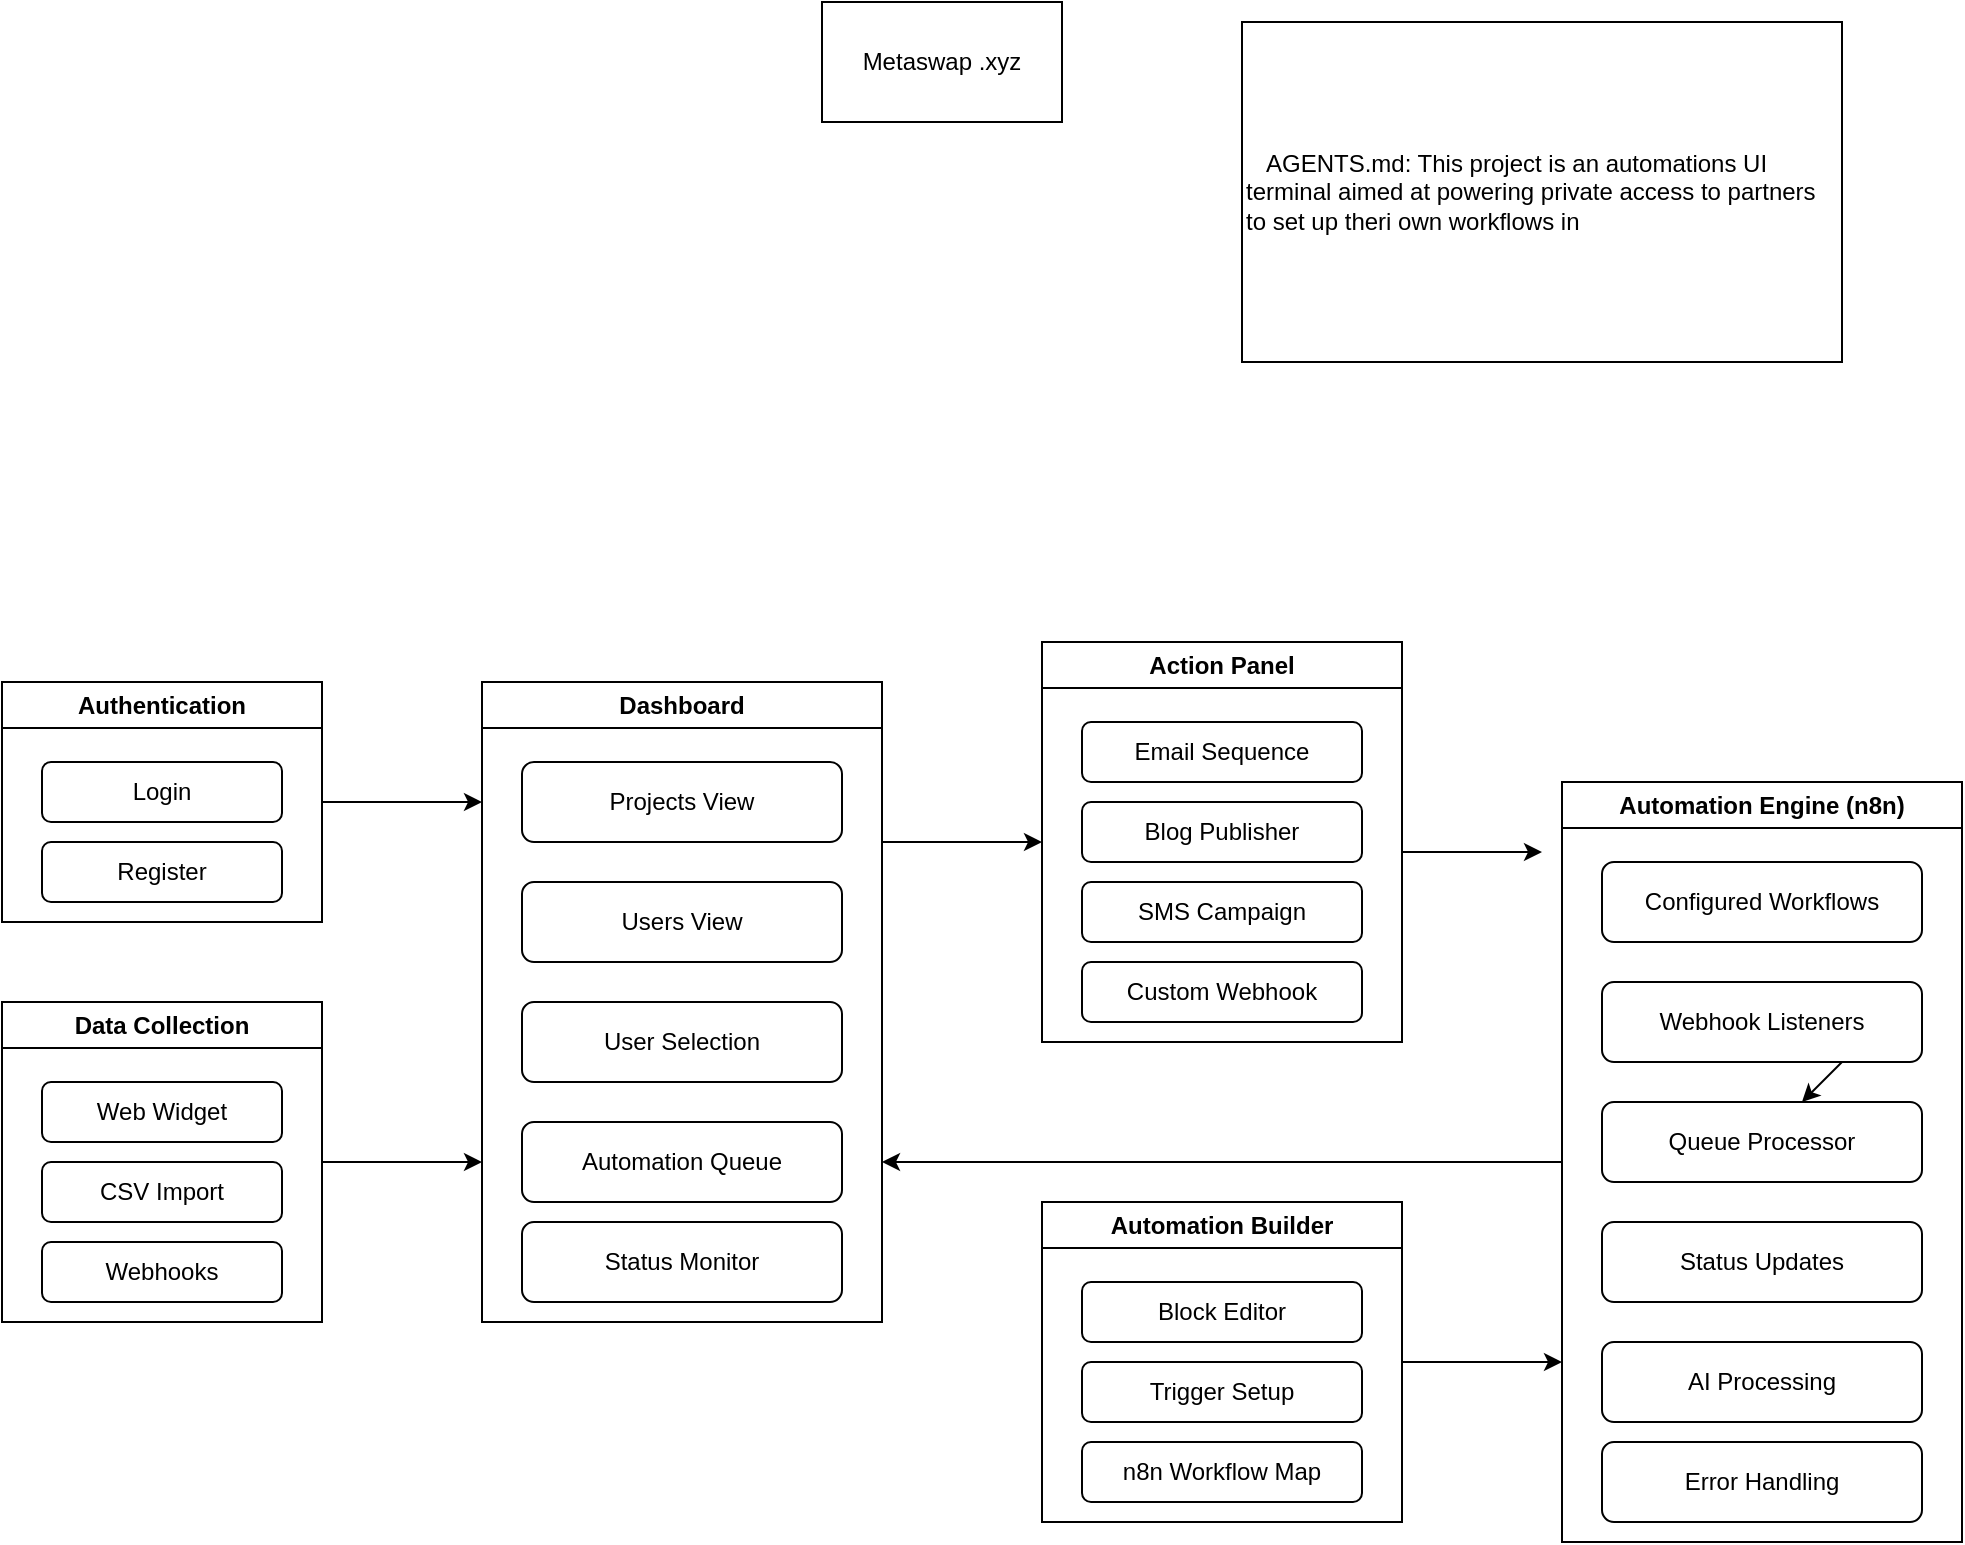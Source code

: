 <mxfile>
    <diagram id="b0cUgEnMSGRHgMmwl2PT" name="Page-1">
        <mxGraphModel dx="629" dy="1478" grid="1" gridSize="10" guides="1" tooltips="1" connect="1" arrows="1" fold="1" page="1" pageScale="1" pageWidth="1100" pageHeight="850" math="0" shadow="0">
            <root>
                <mxCell id="0"/>
                <mxCell id="1" parent="0"/>
                <mxCell id="auth_container" value="Authentication" style="swimlane;whiteSpace=wrap;html=1;startSize=23;" vertex="1" parent="1">
                    <mxGeometry x="40" y="40" width="160" height="120" as="geometry"/>
                </mxCell>
                <mxCell id="login" value="Login" style="rounded=1;whiteSpace=wrap;html=1;" vertex="1" parent="auth_container">
                    <mxGeometry x="20" y="40" width="120" height="30" as="geometry"/>
                </mxCell>
                <mxCell id="register" value="Register" style="rounded=1;whiteSpace=wrap;html=1;" vertex="1" parent="auth_container">
                    <mxGeometry x="20" y="80" width="120" height="30" as="geometry"/>
                </mxCell>
                <mxCell id="data_collection" value="Data Collection" style="swimlane;whiteSpace=wrap;html=1;" vertex="1" parent="1">
                    <mxGeometry x="40" y="200" width="160" height="160" as="geometry"/>
                </mxCell>
                <mxCell id="web_widget" value="Web Widget" style="rounded=1;whiteSpace=wrap;html=1;" vertex="1" parent="data_collection">
                    <mxGeometry x="20" y="40" width="120" height="30" as="geometry"/>
                </mxCell>
                <mxCell id="csv_import" value="CSV Import" style="rounded=1;whiteSpace=wrap;html=1;" vertex="1" parent="data_collection">
                    <mxGeometry x="20" y="80" width="120" height="30" as="geometry"/>
                </mxCell>
                <mxCell id="webhooks" value="Webhooks" style="rounded=1;whiteSpace=wrap;html=1;" vertex="1" parent="data_collection">
                    <mxGeometry x="20" y="120" width="120" height="30" as="geometry"/>
                </mxCell>
                <mxCell id="dashboard" value="Dashboard" style="swimlane;whiteSpace=wrap;html=1;" vertex="1" parent="1">
                    <mxGeometry x="280" y="40" width="200" height="320" as="geometry"/>
                </mxCell>
                <mxCell id="projects" value="Projects View" style="rounded=1;whiteSpace=wrap;html=1;" vertex="1" parent="dashboard">
                    <mxGeometry x="20" y="40" width="160" height="40" as="geometry"/>
                </mxCell>
                <mxCell id="users" value="Users View" style="rounded=1;whiteSpace=wrap;html=1;" vertex="1" parent="dashboard">
                    <mxGeometry x="20" y="100" width="160" height="40" as="geometry"/>
                </mxCell>
                <mxCell id="selection" value="User Selection" style="rounded=1;whiteSpace=wrap;html=1;" vertex="1" parent="dashboard">
                    <mxGeometry x="20" y="160" width="160" height="40" as="geometry"/>
                </mxCell>
                <mxCell id="queue" value="Automation Queue" style="rounded=1;whiteSpace=wrap;html=1;" vertex="1" parent="dashboard">
                    <mxGeometry x="20" y="220" width="160" height="40" as="geometry"/>
                </mxCell>
                <mxCell id="status" value="Status Monitor" style="rounded=1;whiteSpace=wrap;html=1;" vertex="1" parent="dashboard">
                    <mxGeometry x="20" y="270" width="160" height="40" as="geometry"/>
                </mxCell>
                <mxCell id="action_panel" value="Action Panel" style="swimlane;whiteSpace=wrap;html=1;" vertex="1" parent="1">
                    <mxGeometry x="560" y="20" width="180" height="200" as="geometry"/>
                </mxCell>
                <mxCell id="email" value="Email Sequence" style="rounded=1;whiteSpace=wrap;html=1;" vertex="1" parent="action_panel">
                    <mxGeometry x="20" y="40" width="140" height="30" as="geometry"/>
                </mxCell>
                <mxCell id="blog" value="Blog Publisher" style="rounded=1;whiteSpace=wrap;html=1;" vertex="1" parent="action_panel">
                    <mxGeometry x="20" y="80" width="140" height="30" as="geometry"/>
                </mxCell>
                <mxCell id="sms" value="SMS Campaign" style="rounded=1;whiteSpace=wrap;html=1;" vertex="1" parent="action_panel">
                    <mxGeometry x="20" y="120" width="140" height="30" as="geometry"/>
                </mxCell>
                <mxCell id="custom" value="Custom Webhook" style="rounded=1;whiteSpace=wrap;html=1;" vertex="1" parent="action_panel">
                    <mxGeometry x="20" y="160" width="140" height="30" as="geometry"/>
                </mxCell>
                <mxCell id="automation_builder" value="Automation Builder" style="swimlane;whiteSpace=wrap;html=1;" vertex="1" parent="1">
                    <mxGeometry x="560" y="300" width="180" height="160" as="geometry"/>
                </mxCell>
                <mxCell id="blocks" value="Block Editor" style="rounded=1;whiteSpace=wrap;html=1;" vertex="1" parent="automation_builder">
                    <mxGeometry x="20" y="40" width="140" height="30" as="geometry"/>
                </mxCell>
                <mxCell id="triggers" value="Trigger Setup" style="rounded=1;whiteSpace=wrap;html=1;" vertex="1" parent="automation_builder">
                    <mxGeometry x="20" y="80" width="140" height="30" as="geometry"/>
                </mxCell>
                <mxCell id="workflow_map" value="n8n Workflow Map" style="rounded=1;whiteSpace=wrap;html=1;" vertex="1" parent="automation_builder">
                    <mxGeometry x="20" y="120" width="140" height="30" as="geometry"/>
                </mxCell>
                <mxCell id="automation_engine" value="Automation Engine (n8n)" style="swimlane;whiteSpace=wrap;html=1;" vertex="1" parent="1">
                    <mxGeometry x="820" y="90" width="200" height="380" as="geometry"/>
                </mxCell>
                <mxCell id="workflows" value="Configured Workflows" style="rounded=1;whiteSpace=wrap;html=1;" vertex="1" parent="automation_engine">
                    <mxGeometry x="20" y="40" width="160" height="40" as="geometry"/>
                </mxCell>
                <mxCell id="2" style="edgeStyle=none;html=1;exitX=0.75;exitY=1;exitDx=0;exitDy=0;" edge="1" parent="automation_engine" source="webhook_listeners" target="queue_processor">
                    <mxGeometry relative="1" as="geometry"/>
                </mxCell>
                <mxCell id="webhook_listeners" value="Webhook Listeners" style="rounded=1;whiteSpace=wrap;html=1;" vertex="1" parent="automation_engine">
                    <mxGeometry x="20" y="100" width="160" height="40" as="geometry"/>
                </mxCell>
                <mxCell id="queue_processor" value="Queue Processor" style="rounded=1;whiteSpace=wrap;html=1;" vertex="1" parent="automation_engine">
                    <mxGeometry x="20" y="160" width="160" height="40" as="geometry"/>
                </mxCell>
                <mxCell id="status_updates" value="Status Updates" style="rounded=1;whiteSpace=wrap;html=1;" vertex="1" parent="automation_engine">
                    <mxGeometry x="20" y="220" width="160" height="40" as="geometry"/>
                </mxCell>
                <mxCell id="ai_processor" value="AI Processing" style="rounded=1;whiteSpace=wrap;html=1;" vertex="1" parent="automation_engine">
                    <mxGeometry x="20" y="280" width="160" height="40" as="geometry"/>
                </mxCell>
                <mxCell id="error_handling" value="Error Handling" style="rounded=1;whiteSpace=wrap;html=1;" vertex="1" parent="automation_engine">
                    <mxGeometry x="20" y="330" width="160" height="40" as="geometry"/>
                </mxCell>
                <mxCell id="auth_to_dash" value="" style="endArrow=classic;html=1;exitX=1;exitY=0.5;exitDx=0;exitDy=0;" edge="1" parent="1" source="auth_container">
                    <mxGeometry width="50" height="50" relative="1" as="geometry">
                        <mxPoint x="280" y="100" as="targetPoint"/>
                    </mxGeometry>
                </mxCell>
                <mxCell id="data_to_dash" value="" style="endArrow=classic;html=1;exitX=1;exitY=0.5;exitDx=0;exitDy=0;entryX=0;entryY=0.75;entryDx=0;entryDy=0;" edge="1" parent="1" source="data_collection" target="dashboard">
                    <mxGeometry width="50" height="50" relative="1" as="geometry"/>
                </mxCell>
                <mxCell id="dash_to_action" value="" style="endArrow=classic;html=1;exitX=1;exitY=0.25;exitDx=0;exitDy=0;entryX=0;entryY=0.5;entryDx=0;entryDy=0;" edge="1" parent="1" source="dashboard" target="action_panel">
                    <mxGeometry width="50" height="50" relative="1" as="geometry"/>
                </mxCell>
                <mxCell id="action_to_engine" value="" style="endArrow=classic;html=1;exitX=1;exitY=0.5;exitDx=0;exitDy=0;" edge="1" parent="1">
                    <mxGeometry width="50" height="50" relative="1" as="geometry">
                        <mxPoint x="740" y="125" as="sourcePoint"/>
                        <mxPoint x="810" y="125" as="targetPoint"/>
                    </mxGeometry>
                </mxCell>
                <mxCell id="builder_to_engine" value="" style="endArrow=classic;html=1;exitX=1;exitY=0.5;exitDx=0;exitDy=0;" edge="1" parent="1" source="automation_builder">
                    <mxGeometry width="50" height="50" relative="1" as="geometry">
                        <mxPoint x="820" y="380" as="targetPoint"/>
                    </mxGeometry>
                </mxCell>
                <mxCell id="engine_to_dash" value="" style="endArrow=classic;html=1;exitX=0;exitY=0.5;exitDx=0;exitDy=0;entryX=1;entryY=0.75;entryDx=0;entryDy=0;" edge="1" parent="1" source="automation_engine" target="dashboard">
                    <mxGeometry width="50" height="50" relative="1" as="geometry"/>
                </mxCell>
                <mxCell id="4" value="Metaswap .xyz" style="rounded=0;whiteSpace=wrap;html=1;" vertex="1" parent="1">
                    <mxGeometry x="450" y="-300" width="120" height="60" as="geometry"/>
                </mxCell>
                <mxCell id="5" value="&amp;nbsp; &amp;nbsp;AGENTS.md: This project is an automations UI terminal aimed at powering private access to partners to set up theri own workflows in&amp;nbsp;" style="rounded=0;whiteSpace=wrap;html=1;align=left;" vertex="1" parent="1">
                    <mxGeometry x="660" y="-290" width="300" height="170" as="geometry"/>
                </mxCell>
            </root>
        </mxGraphModel>
    </diagram>
</mxfile>